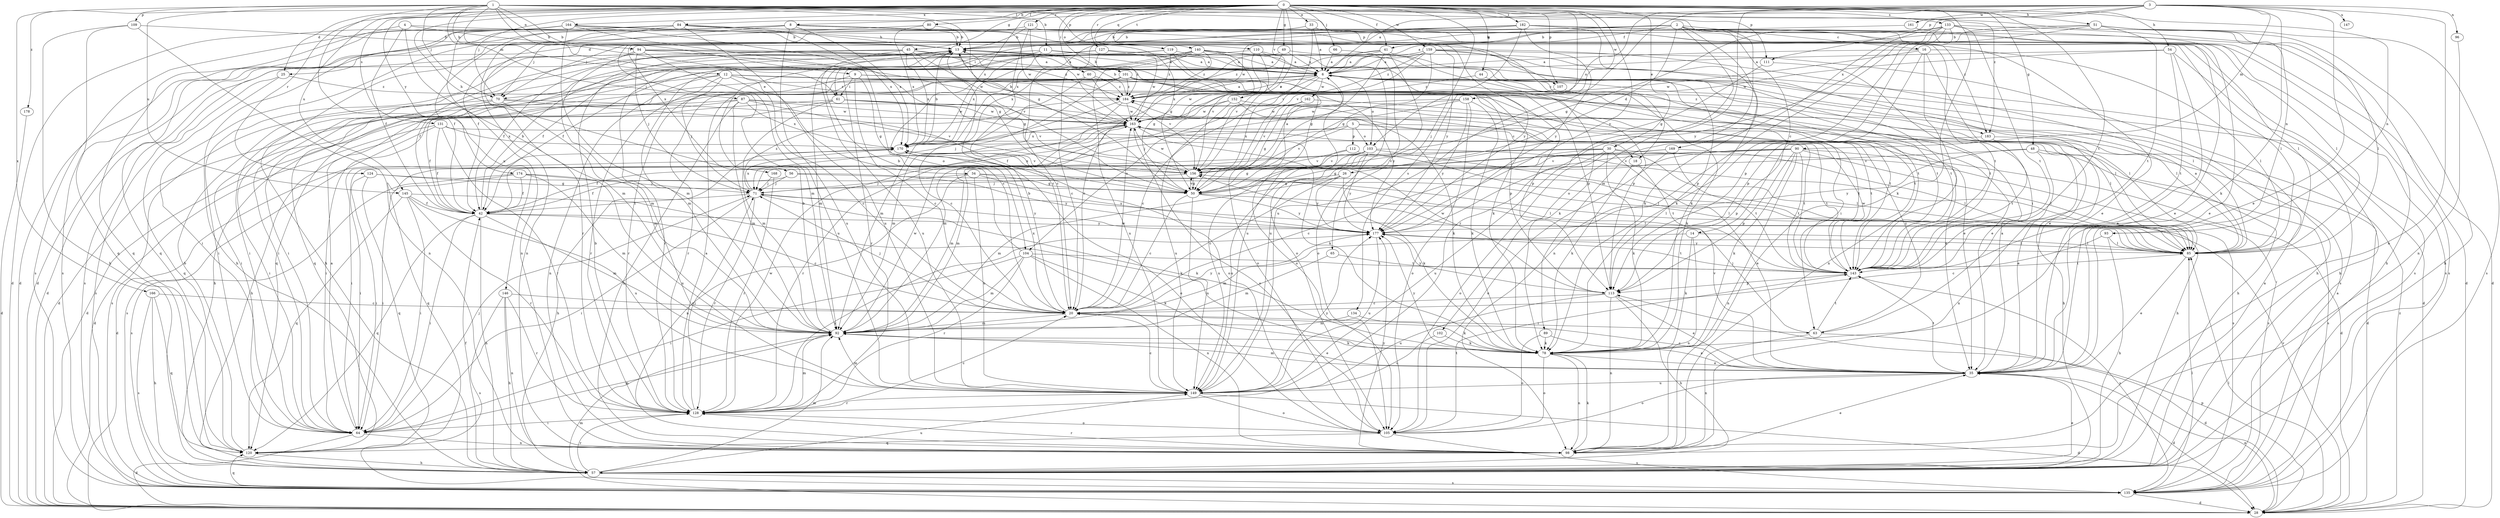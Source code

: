 strict digraph  {
0;
1;
2;
3;
4;
5;
6;
8;
9;
11;
12;
13;
14;
16;
18;
20;
25;
26;
28;
30;
33;
34;
35;
41;
42;
44;
45;
48;
49;
50;
51;
54;
56;
57;
60;
61;
63;
64;
65;
66;
70;
71;
78;
80;
84;
85;
87;
89;
90;
92;
93;
94;
96;
98;
101;
102;
103;
104;
105;
107;
109;
110;
111;
112;
113;
119;
120;
121;
124;
127;
128;
131;
133;
134;
135;
140;
143;
145;
146;
147;
149;
152;
156;
158;
159;
161;
162;
163;
164;
166;
168;
169;
170;
174;
177;
178;
182;
183;
184;
0 -> 8  [label=b];
0 -> 25  [label=d];
0 -> 30  [label=e];
0 -> 33  [label=e];
0 -> 41  [label=f];
0 -> 44  [label=g];
0 -> 45  [label=g];
0 -> 48  [label=g];
0 -> 49  [label=g];
0 -> 51  [label=h];
0 -> 54  [label=h];
0 -> 56  [label=h];
0 -> 60  [label=i];
0 -> 65  [label=j];
0 -> 66  [label=j];
0 -> 70  [label=j];
0 -> 78  [label=k];
0 -> 80  [label=l];
0 -> 84  [label=l];
0 -> 93  [label=n];
0 -> 101  [label=o];
0 -> 107  [label=p];
0 -> 119  [label=q];
0 -> 121  [label=r];
0 -> 124  [label=r];
0 -> 127  [label=r];
0 -> 131  [label=s];
0 -> 133  [label=s];
0 -> 134  [label=s];
0 -> 140  [label=t];
0 -> 143  [label=t];
0 -> 145  [label=u];
0 -> 152  [label=v];
0 -> 156  [label=v];
0 -> 158  [label=w];
0 -> 159  [label=w];
0 -> 164  [label=x];
0 -> 174  [label=y];
0 -> 177  [label=y];
0 -> 178  [label=z];
0 -> 182  [label=z];
1 -> 9  [label=b];
1 -> 11  [label=b];
1 -> 12  [label=b];
1 -> 34  [label=e];
1 -> 50  [label=g];
1 -> 61  [label=i];
1 -> 70  [label=j];
1 -> 87  [label=m];
1 -> 89  [label=m];
1 -> 93  [label=n];
1 -> 94  [label=n];
1 -> 107  [label=p];
1 -> 109  [label=p];
1 -> 110  [label=p];
1 -> 111  [label=p];
1 -> 145  [label=u];
1 -> 146  [label=u];
1 -> 166  [label=x];
1 -> 183  [label=z];
2 -> 14  [label=c];
2 -> 16  [label=c];
2 -> 25  [label=d];
2 -> 26  [label=d];
2 -> 41  [label=f];
2 -> 61  [label=i];
2 -> 70  [label=j];
2 -> 78  [label=k];
2 -> 102  [label=o];
2 -> 135  [label=s];
2 -> 168  [label=x];
2 -> 183  [label=z];
3 -> 6  [label=a];
3 -> 35  [label=e];
3 -> 78  [label=k];
3 -> 90  [label=m];
3 -> 96  [label=n];
3 -> 98  [label=n];
3 -> 103  [label=o];
3 -> 111  [label=p];
3 -> 128  [label=r];
3 -> 147  [label=u];
3 -> 149  [label=u];
3 -> 161  [label=w];
3 -> 169  [label=x];
3 -> 170  [label=x];
4 -> 13  [label=b];
4 -> 18  [label=c];
4 -> 42  [label=f];
4 -> 92  [label=m];
4 -> 120  [label=q];
5 -> 18  [label=c];
5 -> 57  [label=h];
5 -> 103  [label=o];
5 -> 112  [label=p];
5 -> 156  [label=v];
5 -> 170  [label=x];
6 -> 13  [label=b];
6 -> 20  [label=c];
6 -> 28  [label=d];
6 -> 85  [label=l];
6 -> 103  [label=o];
6 -> 104  [label=o];
6 -> 162  [label=w];
6 -> 183  [label=z];
6 -> 184  [label=z];
8 -> 13  [label=b];
8 -> 42  [label=f];
8 -> 70  [label=j];
8 -> 98  [label=n];
8 -> 135  [label=s];
8 -> 143  [label=t];
8 -> 149  [label=u];
8 -> 170  [label=x];
8 -> 177  [label=y];
9 -> 20  [label=c];
9 -> 50  [label=g];
9 -> 61  [label=i];
9 -> 63  [label=i];
9 -> 85  [label=l];
9 -> 128  [label=r];
11 -> 6  [label=a];
11 -> 28  [label=d];
11 -> 104  [label=o];
11 -> 113  [label=p];
11 -> 143  [label=t];
11 -> 170  [label=x];
12 -> 20  [label=c];
12 -> 35  [label=e];
12 -> 70  [label=j];
12 -> 71  [label=j];
12 -> 85  [label=l];
12 -> 98  [label=n];
12 -> 128  [label=r];
12 -> 177  [label=y];
12 -> 184  [label=z];
13 -> 6  [label=a];
13 -> 78  [label=k];
13 -> 92  [label=m];
14 -> 78  [label=k];
14 -> 85  [label=l];
14 -> 92  [label=m];
14 -> 98  [label=n];
16 -> 6  [label=a];
16 -> 63  [label=i];
16 -> 85  [label=l];
16 -> 98  [label=n];
16 -> 113  [label=p];
16 -> 163  [label=w];
18 -> 78  [label=k];
18 -> 143  [label=t];
20 -> 13  [label=b];
20 -> 63  [label=i];
20 -> 71  [label=j];
20 -> 92  [label=m];
20 -> 163  [label=w];
20 -> 170  [label=x];
20 -> 177  [label=y];
25 -> 120  [label=q];
25 -> 135  [label=s];
25 -> 184  [label=z];
26 -> 20  [label=c];
26 -> 50  [label=g];
26 -> 78  [label=k];
26 -> 92  [label=m];
26 -> 177  [label=y];
28 -> 35  [label=e];
28 -> 85  [label=l];
28 -> 92  [label=m];
28 -> 113  [label=p];
28 -> 156  [label=v];
28 -> 184  [label=z];
30 -> 20  [label=c];
30 -> 35  [label=e];
30 -> 78  [label=k];
30 -> 85  [label=l];
30 -> 92  [label=m];
30 -> 105  [label=o];
30 -> 135  [label=s];
30 -> 149  [label=u];
30 -> 156  [label=v];
33 -> 6  [label=a];
33 -> 13  [label=b];
33 -> 35  [label=e];
33 -> 42  [label=f];
33 -> 85  [label=l];
33 -> 156  [label=v];
34 -> 50  [label=g];
34 -> 71  [label=j];
34 -> 85  [label=l];
34 -> 98  [label=n];
34 -> 149  [label=u];
34 -> 177  [label=y];
35 -> 6  [label=a];
35 -> 20  [label=c];
35 -> 28  [label=d];
35 -> 92  [label=m];
35 -> 105  [label=o];
35 -> 143  [label=t];
35 -> 149  [label=u];
35 -> 156  [label=v];
41 -> 6  [label=a];
41 -> 42  [label=f];
41 -> 50  [label=g];
41 -> 64  [label=i];
41 -> 78  [label=k];
41 -> 149  [label=u];
42 -> 13  [label=b];
42 -> 20  [label=c];
42 -> 57  [label=h];
42 -> 64  [label=i];
42 -> 92  [label=m];
42 -> 120  [label=q];
42 -> 177  [label=y];
44 -> 78  [label=k];
44 -> 184  [label=z];
45 -> 6  [label=a];
45 -> 42  [label=f];
45 -> 50  [label=g];
45 -> 64  [label=i];
45 -> 135  [label=s];
45 -> 149  [label=u];
45 -> 156  [label=v];
45 -> 170  [label=x];
45 -> 184  [label=z];
48 -> 35  [label=e];
48 -> 98  [label=n];
48 -> 135  [label=s];
48 -> 156  [label=v];
48 -> 177  [label=y];
49 -> 6  [label=a];
49 -> 20  [label=c];
49 -> 143  [label=t];
49 -> 184  [label=z];
50 -> 20  [label=c];
50 -> 85  [label=l];
50 -> 149  [label=u];
50 -> 156  [label=v];
50 -> 177  [label=y];
51 -> 6  [label=a];
51 -> 13  [label=b];
51 -> 57  [label=h];
51 -> 85  [label=l];
51 -> 135  [label=s];
51 -> 143  [label=t];
51 -> 170  [label=x];
54 -> 6  [label=a];
54 -> 35  [label=e];
54 -> 57  [label=h];
54 -> 143  [label=t];
54 -> 163  [label=w];
56 -> 42  [label=f];
56 -> 71  [label=j];
56 -> 85  [label=l];
56 -> 177  [label=y];
57 -> 6  [label=a];
57 -> 35  [label=e];
57 -> 42  [label=f];
57 -> 92  [label=m];
57 -> 128  [label=r];
57 -> 135  [label=s];
57 -> 149  [label=u];
60 -> 64  [label=i];
60 -> 92  [label=m];
60 -> 105  [label=o];
60 -> 156  [label=v];
60 -> 184  [label=z];
61 -> 57  [label=h];
61 -> 64  [label=i];
61 -> 92  [label=m];
61 -> 143  [label=t];
61 -> 156  [label=v];
61 -> 163  [label=w];
63 -> 28  [label=d];
63 -> 71  [label=j];
63 -> 98  [label=n];
63 -> 143  [label=t];
63 -> 184  [label=z];
64 -> 6  [label=a];
64 -> 28  [label=d];
64 -> 71  [label=j];
64 -> 92  [label=m];
64 -> 98  [label=n];
65 -> 92  [label=m];
65 -> 143  [label=t];
66 -> 6  [label=a];
66 -> 105  [label=o];
70 -> 64  [label=i];
70 -> 92  [label=m];
70 -> 105  [label=o];
70 -> 135  [label=s];
70 -> 163  [label=w];
71 -> 42  [label=f];
71 -> 64  [label=i];
71 -> 78  [label=k];
71 -> 128  [label=r];
71 -> 170  [label=x];
71 -> 177  [label=y];
71 -> 184  [label=z];
78 -> 35  [label=e];
78 -> 98  [label=n];
78 -> 105  [label=o];
78 -> 177  [label=y];
80 -> 13  [label=b];
80 -> 57  [label=h];
80 -> 170  [label=x];
84 -> 13  [label=b];
84 -> 28  [label=d];
84 -> 50  [label=g];
84 -> 98  [label=n];
84 -> 120  [label=q];
84 -> 128  [label=r];
84 -> 149  [label=u];
84 -> 163  [label=w];
84 -> 170  [label=x];
85 -> 6  [label=a];
85 -> 35  [label=e];
85 -> 143  [label=t];
85 -> 177  [label=y];
87 -> 28  [label=d];
87 -> 42  [label=f];
87 -> 92  [label=m];
87 -> 98  [label=n];
87 -> 143  [label=t];
87 -> 156  [label=v];
87 -> 163  [label=w];
87 -> 170  [label=x];
89 -> 35  [label=e];
89 -> 78  [label=k];
89 -> 105  [label=o];
90 -> 28  [label=d];
90 -> 42  [label=f];
90 -> 50  [label=g];
90 -> 64  [label=i];
90 -> 78  [label=k];
90 -> 85  [label=l];
90 -> 98  [label=n];
90 -> 113  [label=p];
90 -> 143  [label=t];
90 -> 156  [label=v];
92 -> 13  [label=b];
92 -> 35  [label=e];
92 -> 78  [label=k];
92 -> 163  [label=w];
93 -> 20  [label=c];
93 -> 57  [label=h];
93 -> 85  [label=l];
94 -> 6  [label=a];
94 -> 42  [label=f];
94 -> 71  [label=j];
94 -> 92  [label=m];
94 -> 113  [label=p];
94 -> 143  [label=t];
94 -> 149  [label=u];
94 -> 163  [label=w];
96 -> 98  [label=n];
98 -> 35  [label=e];
98 -> 78  [label=k];
98 -> 128  [label=r];
98 -> 177  [label=y];
101 -> 20  [label=c];
101 -> 28  [label=d];
101 -> 35  [label=e];
101 -> 57  [label=h];
101 -> 105  [label=o];
101 -> 113  [label=p];
101 -> 128  [label=r];
101 -> 143  [label=t];
101 -> 184  [label=z];
102 -> 78  [label=k];
102 -> 149  [label=u];
103 -> 50  [label=g];
103 -> 57  [label=h];
103 -> 92  [label=m];
103 -> 135  [label=s];
103 -> 149  [label=u];
103 -> 156  [label=v];
103 -> 177  [label=y];
104 -> 13  [label=b];
104 -> 64  [label=i];
104 -> 78  [label=k];
104 -> 92  [label=m];
104 -> 98  [label=n];
104 -> 128  [label=r];
104 -> 143  [label=t];
105 -> 120  [label=q];
105 -> 135  [label=s];
105 -> 143  [label=t];
107 -> 143  [label=t];
107 -> 163  [label=w];
109 -> 13  [label=b];
109 -> 57  [label=h];
109 -> 98  [label=n];
109 -> 120  [label=q];
110 -> 6  [label=a];
110 -> 50  [label=g];
110 -> 92  [label=m];
110 -> 105  [label=o];
110 -> 156  [label=v];
111 -> 50  [label=g];
111 -> 143  [label=t];
112 -> 85  [label=l];
112 -> 149  [label=u];
112 -> 156  [label=v];
113 -> 20  [label=c];
113 -> 35  [label=e];
113 -> 57  [label=h];
113 -> 98  [label=n];
113 -> 149  [label=u];
113 -> 163  [label=w];
113 -> 177  [label=y];
119 -> 6  [label=a];
119 -> 120  [label=q];
119 -> 128  [label=r];
119 -> 149  [label=u];
119 -> 184  [label=z];
120 -> 13  [label=b];
120 -> 57  [label=h];
121 -> 13  [label=b];
121 -> 20  [label=c];
121 -> 28  [label=d];
121 -> 85  [label=l];
121 -> 135  [label=s];
121 -> 163  [label=w];
124 -> 50  [label=g];
124 -> 64  [label=i];
124 -> 85  [label=l];
124 -> 120  [label=q];
127 -> 6  [label=a];
127 -> 42  [label=f];
127 -> 64  [label=i];
127 -> 163  [label=w];
127 -> 184  [label=z];
128 -> 6  [label=a];
128 -> 13  [label=b];
128 -> 20  [label=c];
128 -> 64  [label=i];
128 -> 71  [label=j];
128 -> 92  [label=m];
128 -> 105  [label=o];
128 -> 163  [label=w];
128 -> 177  [label=y];
131 -> 28  [label=d];
131 -> 42  [label=f];
131 -> 128  [label=r];
131 -> 135  [label=s];
131 -> 143  [label=t];
131 -> 170  [label=x];
133 -> 13  [label=b];
133 -> 28  [label=d];
133 -> 50  [label=g];
133 -> 57  [label=h];
133 -> 78  [label=k];
133 -> 98  [label=n];
133 -> 113  [label=p];
133 -> 143  [label=t];
133 -> 177  [label=y];
134 -> 78  [label=k];
134 -> 92  [label=m];
135 -> 6  [label=a];
135 -> 28  [label=d];
135 -> 85  [label=l];
135 -> 120  [label=q];
140 -> 6  [label=a];
140 -> 20  [label=c];
140 -> 113  [label=p];
140 -> 128  [label=r];
140 -> 135  [label=s];
140 -> 149  [label=u];
140 -> 156  [label=v];
140 -> 170  [label=x];
140 -> 184  [label=z];
143 -> 113  [label=p];
143 -> 135  [label=s];
143 -> 163  [label=w];
145 -> 42  [label=f];
145 -> 64  [label=i];
145 -> 78  [label=k];
145 -> 120  [label=q];
145 -> 128  [label=r];
145 -> 149  [label=u];
146 -> 20  [label=c];
146 -> 57  [label=h];
146 -> 98  [label=n];
146 -> 128  [label=r];
146 -> 135  [label=s];
149 -> 20  [label=c];
149 -> 28  [label=d];
149 -> 92  [label=m];
149 -> 105  [label=o];
149 -> 128  [label=r];
149 -> 177  [label=y];
152 -> 78  [label=k];
152 -> 85  [label=l];
152 -> 92  [label=m];
152 -> 149  [label=u];
152 -> 163  [label=w];
156 -> 6  [label=a];
156 -> 50  [label=g];
156 -> 71  [label=j];
156 -> 163  [label=w];
156 -> 170  [label=x];
158 -> 42  [label=f];
158 -> 71  [label=j];
158 -> 78  [label=k];
158 -> 105  [label=o];
158 -> 163  [label=w];
158 -> 177  [label=y];
159 -> 6  [label=a];
159 -> 35  [label=e];
159 -> 50  [label=g];
159 -> 57  [label=h];
159 -> 64  [label=i];
159 -> 85  [label=l];
159 -> 113  [label=p];
159 -> 120  [label=q];
159 -> 170  [label=x];
159 -> 184  [label=z];
161 -> 13  [label=b];
161 -> 35  [label=e];
162 -> 50  [label=g];
162 -> 57  [label=h];
162 -> 156  [label=v];
162 -> 163  [label=w];
163 -> 13  [label=b];
163 -> 64  [label=i];
163 -> 78  [label=k];
163 -> 105  [label=o];
163 -> 128  [label=r];
163 -> 143  [label=t];
163 -> 170  [label=x];
164 -> 13  [label=b];
164 -> 20  [label=c];
164 -> 28  [label=d];
164 -> 50  [label=g];
164 -> 57  [label=h];
164 -> 92  [label=m];
164 -> 135  [label=s];
164 -> 177  [label=y];
166 -> 20  [label=c];
166 -> 57  [label=h];
166 -> 120  [label=q];
166 -> 135  [label=s];
168 -> 71  [label=j];
168 -> 128  [label=r];
169 -> 85  [label=l];
169 -> 105  [label=o];
169 -> 120  [label=q];
169 -> 143  [label=t];
169 -> 156  [label=v];
170 -> 13  [label=b];
170 -> 28  [label=d];
170 -> 57  [label=h];
170 -> 105  [label=o];
170 -> 156  [label=v];
174 -> 42  [label=f];
174 -> 64  [label=i];
174 -> 71  [label=j];
174 -> 92  [label=m];
174 -> 135  [label=s];
174 -> 149  [label=u];
177 -> 85  [label=l];
177 -> 143  [label=t];
177 -> 149  [label=u];
178 -> 28  [label=d];
182 -> 13  [label=b];
182 -> 20  [label=c];
182 -> 28  [label=d];
182 -> 35  [label=e];
182 -> 64  [label=i];
182 -> 78  [label=k];
182 -> 85  [label=l];
182 -> 92  [label=m];
182 -> 135  [label=s];
182 -> 156  [label=v];
182 -> 163  [label=w];
182 -> 177  [label=y];
183 -> 28  [label=d];
183 -> 113  [label=p];
183 -> 143  [label=t];
184 -> 6  [label=a];
184 -> 13  [label=b];
184 -> 35  [label=e];
184 -> 71  [label=j];
184 -> 92  [label=m];
184 -> 163  [label=w];
}
